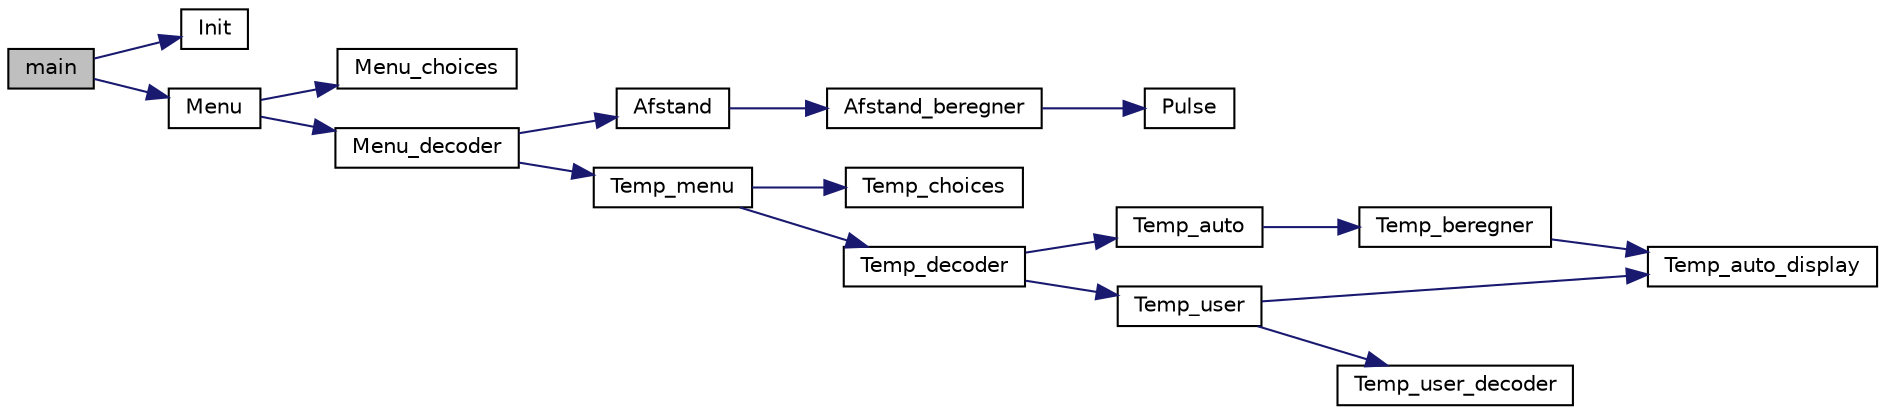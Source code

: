 digraph "main"
{
 // LATEX_PDF_SIZE
  edge [fontname="Helvetica",fontsize="10",labelfontname="Helvetica",labelfontsize="10"];
  node [fontname="Helvetica",fontsize="10",shape=record];
  rankdir="LR";
  Node0 [label="main",height=0.2,width=0.4,color="black", fillcolor="grey75", style="filled", fontcolor="black",tooltip=" "];
  Node0 -> Node1 [color="midnightblue",fontsize="10",style="solid",fontname="Helvetica"];
  Node1 [label="Init",height=0.2,width=0.4,color="black", fillcolor="white", style="filled",URL="$_init_8c.html#a1e3b6d38df0786ccf7f938d60e386aae",tooltip="Init."];
  Node0 -> Node2 [color="midnightblue",fontsize="10",style="solid",fontname="Helvetica"];
  Node2 [label="Menu",height=0.2,width=0.4,color="black", fillcolor="white", style="filled",URL="$_menu_8c.html#afdf1ca9e7afc3e7ec41b47fea4b3d80d",tooltip="Menu."];
  Node2 -> Node3 [color="midnightblue",fontsize="10",style="solid",fontname="Helvetica"];
  Node3 [label="Menu_choices",height=0.2,width=0.4,color="black", fillcolor="white", style="filled",URL="$_menu__choices_8c.html#aac234fd0ba5e3c49d1d15b7e2c36be61",tooltip="Menu_choice."];
  Node2 -> Node4 [color="midnightblue",fontsize="10",style="solid",fontname="Helvetica"];
  Node4 [label="Menu_decoder",height=0.2,width=0.4,color="black", fillcolor="white", style="filled",URL="$_menu__decoder_8c.html#a1db668c1069034f062f5d7f2a8d158f9",tooltip="Menu_decoder."];
  Node4 -> Node5 [color="midnightblue",fontsize="10",style="solid",fontname="Helvetica"];
  Node5 [label="Afstand",height=0.2,width=0.4,color="black", fillcolor="white", style="filled",URL="$_afstand_8c.html#ad925f33e64a8f3c596126e4c11db80d2",tooltip=" "];
  Node5 -> Node6 [color="midnightblue",fontsize="10",style="solid",fontname="Helvetica"];
  Node6 [label="Afstand_beregner",height=0.2,width=0.4,color="black", fillcolor="white", style="filled",URL="$_afstand__beregner_8c.html#a26b5946cce70171aa9e42c28e30b17ba",tooltip=" "];
  Node6 -> Node7 [color="midnightblue",fontsize="10",style="solid",fontname="Helvetica"];
  Node7 [label="Pulse",height=0.2,width=0.4,color="black", fillcolor="white", style="filled",URL="$_pulse_8c.html#ae7e67c4b41efe972e0bd8ccaeacce912",tooltip=" "];
  Node4 -> Node8 [color="midnightblue",fontsize="10",style="solid",fontname="Helvetica"];
  Node8 [label="Temp_menu",height=0.2,width=0.4,color="black", fillcolor="white", style="filled",URL="$_temp__menu_8c.html#ad9606ca30aa95e62cc2b802978563fff",tooltip="Temp_menu."];
  Node8 -> Node9 [color="midnightblue",fontsize="10",style="solid",fontname="Helvetica"];
  Node9 [label="Temp_choices",height=0.2,width=0.4,color="black", fillcolor="white", style="filled",URL="$_temp__choices_8c.html#aacd2feb997d8a91b673e3dc11e024306",tooltip="Temp_choices."];
  Node8 -> Node10 [color="midnightblue",fontsize="10",style="solid",fontname="Helvetica"];
  Node10 [label="Temp_decoder",height=0.2,width=0.4,color="black", fillcolor="white", style="filled",URL="$_temp__decoder_8c.html#a47a45294c125cf7d33cd16a5ed5e2390",tooltip="Temp_decoder."];
  Node10 -> Node11 [color="midnightblue",fontsize="10",style="solid",fontname="Helvetica"];
  Node11 [label="Temp_auto",height=0.2,width=0.4,color="black", fillcolor="white", style="filled",URL="$_temp__auto_8c.html#a64af0c7a71d6a09b9da097d01d06d2ca",tooltip=" "];
  Node11 -> Node12 [color="midnightblue",fontsize="10",style="solid",fontname="Helvetica"];
  Node12 [label="Temp_beregner",height=0.2,width=0.4,color="black", fillcolor="white", style="filled",URL="$_temp__beregner_8c.html#a99c92d177703f8065ced3d26f72a035f",tooltip=" "];
  Node12 -> Node13 [color="midnightblue",fontsize="10",style="solid",fontname="Helvetica"];
  Node13 [label="Temp_auto_display",height=0.2,width=0.4,color="black", fillcolor="white", style="filled",URL="$_temp__auto__display_8c.html#a5cca148d305d164437175e94a08db343",tooltip=" "];
  Node10 -> Node14 [color="midnightblue",fontsize="10",style="solid",fontname="Helvetica"];
  Node14 [label="Temp_user",height=0.2,width=0.4,color="black", fillcolor="white", style="filled",URL="$_temp__user_8c.html#aaa0897e2438c0ee0c669544f5c6d59b5",tooltip="Temp_user."];
  Node14 -> Node13 [color="midnightblue",fontsize="10",style="solid",fontname="Helvetica"];
  Node14 -> Node15 [color="midnightblue",fontsize="10",style="solid",fontname="Helvetica"];
  Node15 [label="Temp_user_decoder",height=0.2,width=0.4,color="black", fillcolor="white", style="filled",URL="$_temp__user__decoder_8c.html#a5f20ab39174bfd8568842780ba7f98ab",tooltip=" "];
}
